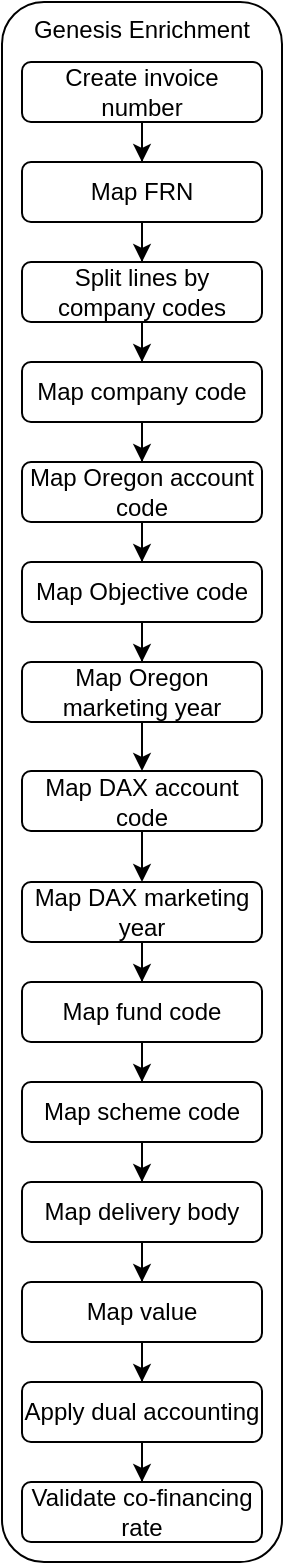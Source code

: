 <mxfile version="20.8.5" type="github">
  <diagram id="sQuSlrcKvVO8Q4xEA5H8" name="Page-1">
    <mxGraphModel dx="2074" dy="1124" grid="1" gridSize="10" guides="1" tooltips="1" connect="1" arrows="1" fold="1" page="1" pageScale="1" pageWidth="827" pageHeight="1169" math="0" shadow="0">
      <root>
        <mxCell id="0" />
        <mxCell id="1" parent="0" />
        <mxCell id="2WWt8Vpvchj_IaDbux5o-30" value="Genesis Enrichment" style="rounded=1;whiteSpace=wrap;html=1;verticalAlign=top;" vertex="1" parent="1">
          <mxGeometry x="70" y="170" width="140" height="780" as="geometry" />
        </mxCell>
        <mxCell id="2WWt8Vpvchj_IaDbux5o-3" value="" style="edgeStyle=orthogonalEdgeStyle;rounded=0;orthogonalLoop=1;jettySize=auto;html=1;" edge="1" parent="1" source="2WWt8Vpvchj_IaDbux5o-1" target="2WWt8Vpvchj_IaDbux5o-2">
          <mxGeometry relative="1" as="geometry" />
        </mxCell>
        <mxCell id="2WWt8Vpvchj_IaDbux5o-1" value="Create invoice number" style="rounded=1;whiteSpace=wrap;html=1;" vertex="1" parent="1">
          <mxGeometry x="80" y="200" width="120" height="30" as="geometry" />
        </mxCell>
        <mxCell id="2WWt8Vpvchj_IaDbux5o-5" value="" style="edgeStyle=orthogonalEdgeStyle;rounded=0;orthogonalLoop=1;jettySize=auto;html=1;" edge="1" parent="1" source="2WWt8Vpvchj_IaDbux5o-2" target="2WWt8Vpvchj_IaDbux5o-4">
          <mxGeometry relative="1" as="geometry" />
        </mxCell>
        <mxCell id="2WWt8Vpvchj_IaDbux5o-2" value="Map FRN" style="rounded=1;whiteSpace=wrap;html=1;" vertex="1" parent="1">
          <mxGeometry x="80" y="250" width="120" height="30" as="geometry" />
        </mxCell>
        <mxCell id="2WWt8Vpvchj_IaDbux5o-7" value="" style="edgeStyle=orthogonalEdgeStyle;rounded=0;orthogonalLoop=1;jettySize=auto;html=1;" edge="1" parent="1" source="2WWt8Vpvchj_IaDbux5o-4" target="2WWt8Vpvchj_IaDbux5o-6">
          <mxGeometry relative="1" as="geometry" />
        </mxCell>
        <mxCell id="2WWt8Vpvchj_IaDbux5o-4" value="Split lines by company codes" style="rounded=1;whiteSpace=wrap;html=1;" vertex="1" parent="1">
          <mxGeometry x="80" y="300" width="120" height="30" as="geometry" />
        </mxCell>
        <mxCell id="2WWt8Vpvchj_IaDbux5o-9" style="edgeStyle=orthogonalEdgeStyle;rounded=0;orthogonalLoop=1;jettySize=auto;html=1;" edge="1" parent="1" source="2WWt8Vpvchj_IaDbux5o-6" target="2WWt8Vpvchj_IaDbux5o-8">
          <mxGeometry relative="1" as="geometry" />
        </mxCell>
        <mxCell id="2WWt8Vpvchj_IaDbux5o-6" value="Map company code" style="rounded=1;whiteSpace=wrap;html=1;" vertex="1" parent="1">
          <mxGeometry x="80" y="350" width="120" height="30" as="geometry" />
        </mxCell>
        <mxCell id="2WWt8Vpvchj_IaDbux5o-11" value="" style="edgeStyle=orthogonalEdgeStyle;rounded=0;orthogonalLoop=1;jettySize=auto;html=1;" edge="1" parent="1" source="2WWt8Vpvchj_IaDbux5o-8" target="2WWt8Vpvchj_IaDbux5o-10">
          <mxGeometry relative="1" as="geometry" />
        </mxCell>
        <mxCell id="2WWt8Vpvchj_IaDbux5o-8" value="Map Oregon account code" style="rounded=1;whiteSpace=wrap;html=1;" vertex="1" parent="1">
          <mxGeometry x="80" y="400" width="120" height="30" as="geometry" />
        </mxCell>
        <mxCell id="2WWt8Vpvchj_IaDbux5o-13" value="" style="edgeStyle=orthogonalEdgeStyle;rounded=0;orthogonalLoop=1;jettySize=auto;html=1;" edge="1" parent="1" source="2WWt8Vpvchj_IaDbux5o-10" target="2WWt8Vpvchj_IaDbux5o-12">
          <mxGeometry relative="1" as="geometry" />
        </mxCell>
        <mxCell id="2WWt8Vpvchj_IaDbux5o-10" value="Map Objective code" style="rounded=1;whiteSpace=wrap;html=1;" vertex="1" parent="1">
          <mxGeometry x="80" y="450" width="120" height="30" as="geometry" />
        </mxCell>
        <mxCell id="2WWt8Vpvchj_IaDbux5o-15" value="" style="edgeStyle=orthogonalEdgeStyle;rounded=0;orthogonalLoop=1;jettySize=auto;html=1;" edge="1" parent="1" source="2WWt8Vpvchj_IaDbux5o-12" target="2WWt8Vpvchj_IaDbux5o-14">
          <mxGeometry relative="1" as="geometry" />
        </mxCell>
        <mxCell id="2WWt8Vpvchj_IaDbux5o-12" value="Map Oregon marketing year" style="rounded=1;whiteSpace=wrap;html=1;" vertex="1" parent="1">
          <mxGeometry x="80" y="500" width="120" height="30" as="geometry" />
        </mxCell>
        <mxCell id="2WWt8Vpvchj_IaDbux5o-17" value="" style="edgeStyle=orthogonalEdgeStyle;rounded=0;orthogonalLoop=1;jettySize=auto;html=1;" edge="1" parent="1" source="2WWt8Vpvchj_IaDbux5o-14" target="2WWt8Vpvchj_IaDbux5o-16">
          <mxGeometry relative="1" as="geometry" />
        </mxCell>
        <mxCell id="2WWt8Vpvchj_IaDbux5o-14" value="Map DAX account code" style="rounded=1;whiteSpace=wrap;html=1;" vertex="1" parent="1">
          <mxGeometry x="80" y="554.5" width="120" height="30" as="geometry" />
        </mxCell>
        <mxCell id="2WWt8Vpvchj_IaDbux5o-19" value="" style="edgeStyle=orthogonalEdgeStyle;rounded=0;orthogonalLoop=1;jettySize=auto;html=1;" edge="1" parent="1" source="2WWt8Vpvchj_IaDbux5o-16" target="2WWt8Vpvchj_IaDbux5o-18">
          <mxGeometry relative="1" as="geometry" />
        </mxCell>
        <mxCell id="2WWt8Vpvchj_IaDbux5o-16" value="Map DAX marketing year" style="rounded=1;whiteSpace=wrap;html=1;" vertex="1" parent="1">
          <mxGeometry x="80" y="610" width="120" height="30" as="geometry" />
        </mxCell>
        <mxCell id="2WWt8Vpvchj_IaDbux5o-21" value="" style="edgeStyle=orthogonalEdgeStyle;rounded=0;orthogonalLoop=1;jettySize=auto;html=1;" edge="1" parent="1" source="2WWt8Vpvchj_IaDbux5o-18" target="2WWt8Vpvchj_IaDbux5o-20">
          <mxGeometry relative="1" as="geometry" />
        </mxCell>
        <mxCell id="2WWt8Vpvchj_IaDbux5o-18" value="Map fund code" style="rounded=1;whiteSpace=wrap;html=1;" vertex="1" parent="1">
          <mxGeometry x="80" y="660" width="120" height="30" as="geometry" />
        </mxCell>
        <mxCell id="2WWt8Vpvchj_IaDbux5o-23" value="" style="edgeStyle=orthogonalEdgeStyle;rounded=0;orthogonalLoop=1;jettySize=auto;html=1;" edge="1" parent="1" source="2WWt8Vpvchj_IaDbux5o-20" target="2WWt8Vpvchj_IaDbux5o-22">
          <mxGeometry relative="1" as="geometry" />
        </mxCell>
        <mxCell id="2WWt8Vpvchj_IaDbux5o-20" value="Map scheme code" style="rounded=1;whiteSpace=wrap;html=1;" vertex="1" parent="1">
          <mxGeometry x="80" y="710" width="120" height="30" as="geometry" />
        </mxCell>
        <mxCell id="2WWt8Vpvchj_IaDbux5o-25" value="" style="edgeStyle=orthogonalEdgeStyle;rounded=0;orthogonalLoop=1;jettySize=auto;html=1;" edge="1" parent="1" source="2WWt8Vpvchj_IaDbux5o-22" target="2WWt8Vpvchj_IaDbux5o-24">
          <mxGeometry relative="1" as="geometry" />
        </mxCell>
        <mxCell id="2WWt8Vpvchj_IaDbux5o-22" value="Map delivery body" style="rounded=1;whiteSpace=wrap;html=1;" vertex="1" parent="1">
          <mxGeometry x="80" y="760" width="120" height="30" as="geometry" />
        </mxCell>
        <mxCell id="2WWt8Vpvchj_IaDbux5o-27" value="" style="edgeStyle=orthogonalEdgeStyle;rounded=0;orthogonalLoop=1;jettySize=auto;html=1;" edge="1" parent="1" source="2WWt8Vpvchj_IaDbux5o-24" target="2WWt8Vpvchj_IaDbux5o-26">
          <mxGeometry relative="1" as="geometry" />
        </mxCell>
        <mxCell id="2WWt8Vpvchj_IaDbux5o-24" value="Map value" style="rounded=1;whiteSpace=wrap;html=1;" vertex="1" parent="1">
          <mxGeometry x="80" y="810" width="120" height="30" as="geometry" />
        </mxCell>
        <mxCell id="2WWt8Vpvchj_IaDbux5o-29" value="" style="edgeStyle=orthogonalEdgeStyle;rounded=0;orthogonalLoop=1;jettySize=auto;html=1;" edge="1" parent="1" source="2WWt8Vpvchj_IaDbux5o-26" target="2WWt8Vpvchj_IaDbux5o-28">
          <mxGeometry relative="1" as="geometry" />
        </mxCell>
        <mxCell id="2WWt8Vpvchj_IaDbux5o-26" value="Apply dual accounting" style="rounded=1;whiteSpace=wrap;html=1;" vertex="1" parent="1">
          <mxGeometry x="80" y="860" width="120" height="30" as="geometry" />
        </mxCell>
        <mxCell id="2WWt8Vpvchj_IaDbux5o-28" value="Validate co-financing rate" style="rounded=1;whiteSpace=wrap;html=1;" vertex="1" parent="1">
          <mxGeometry x="80" y="910" width="120" height="30" as="geometry" />
        </mxCell>
      </root>
    </mxGraphModel>
  </diagram>
</mxfile>
